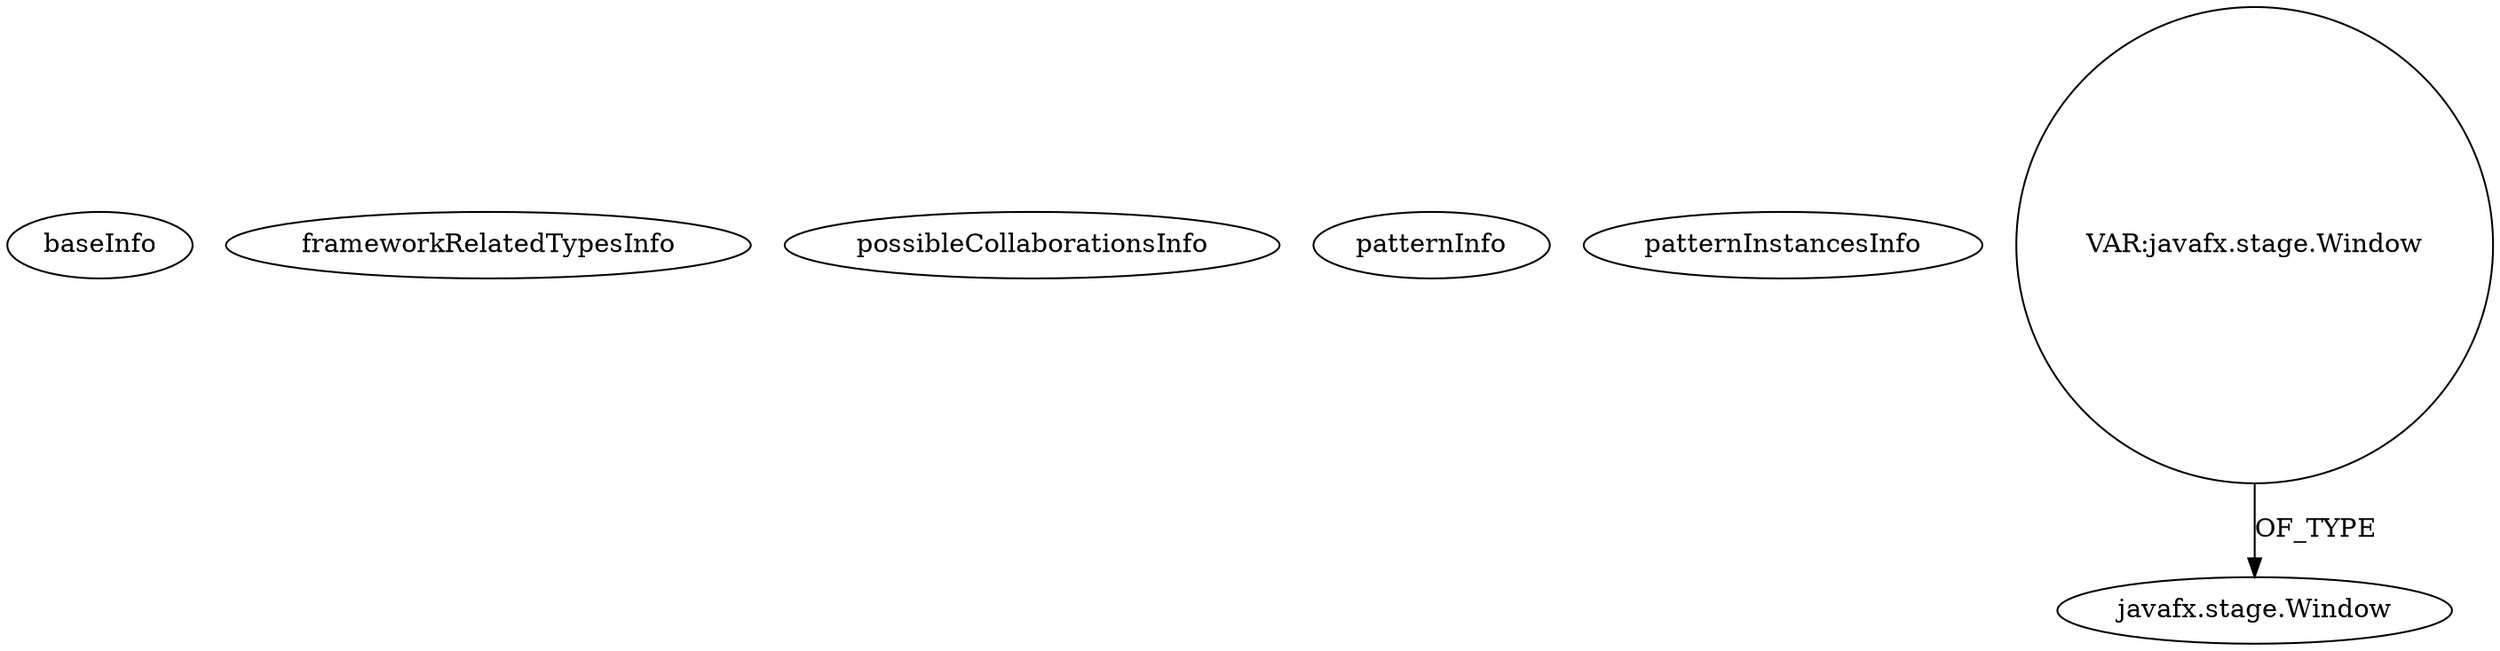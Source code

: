 digraph {
baseInfo[graphId=341,category="pattern",isAnonymous=false,possibleRelation=false]
frameworkRelatedTypesInfo[]
possibleCollaborationsInfo[]
patternInfo[frequency=6.0,patternRootClient=null]
patternInstancesInfo[0="7thwheel-medaka-chan~/7thwheel-medaka-chan/medaka-chan-master/src/seventhwheel/pos/controller/MainController.java~MainController~25",1="Totenfluch-TPrivateChat-Client~/Totenfluch-TPrivateChat-Client/TPrivateChat-Client-master/TPvtChat-C/src/me/Totenfluch/pack/ConsoleCommandParser.java~void parse(java.lang.String[])~1481",2="JCake-CoupGameProgram~/JCake-CoupGameProgram/CoupGameProgram-master/src/game/remote/CoupApplicationClientSide.java~CoupApplicationClientSide~574",3="indysvision-EatWorldEditor~/indysvision-EatWorldEditor/EatWorldEditor-master/src/com/indyvision/eatworld/editor/handlers/BorderHandler.java~BorderHandler~3192",4="JCake-CoupGameProgram~/JCake-CoupGameProgram/CoupGameProgram-master/src/game/ui/javafx/IndividualPlayer.java~IndividualPlayer~596",5="prashker-KingsSGF~/prashker-KingsSGF/KingsSGF-master/src/uiSam/ConnectDialog.java~ConnectDialog~3937"]
23[label="javafx.stage.Window",vertexType="FRAMEWORK_CLASS_TYPE",isFrameworkType=false]
87[label="VAR:javafx.stage.Window",vertexType="VARIABLE_EXPRESION",isFrameworkType=false,shape=circle]
87->23[label="OF_TYPE"]
}
